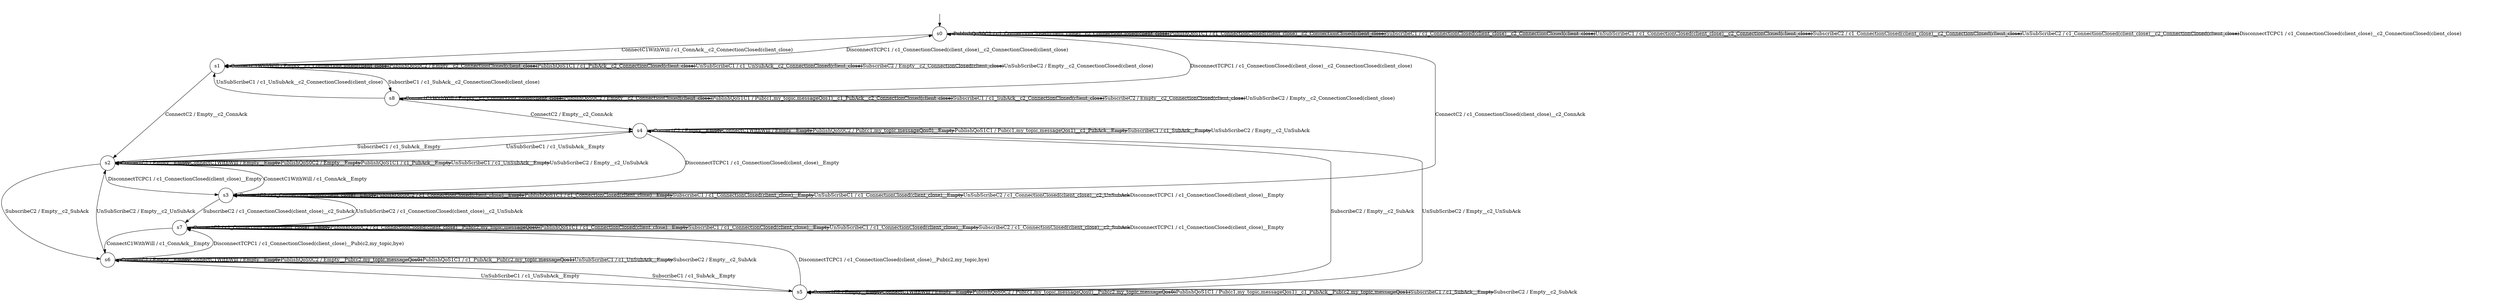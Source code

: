 digraph g {
__start0 [label="" shape="none"];

	s0 [shape="circle" label="s0"];
	s1 [shape="circle" label="s1"];
	s2 [shape="circle" label="s2"];
	s3 [shape="circle" label="s3"];
	s4 [shape="circle" label="s4"];
	s5 [shape="circle" label="s5"];
	s6 [shape="circle" label="s6"];
	s7 [shape="circle" label="s7"];
	s8 [shape="circle" label="s8"];
	s0 -> s3 [label="ConnectC2 / c1_ConnectionClosed(client_close)__c2_ConnAck"];
	s0 -> s1 [label="ConnectC1WithWill / c1_ConnAck__c2_ConnectionClosed(client_close)"];
	s0 -> s0 [label="PublishQoS0C2 / c1_ConnectionClosed(client_close)__c2_ConnectionClosed(client_close)"];
	s0 -> s0 [label="PublishQoS1C1 / c1_ConnectionClosed(client_close)__c2_ConnectionClosed(client_close)"];
	s0 -> s0 [label="SubscribeC1 / c1_ConnectionClosed(client_close)__c2_ConnectionClosed(client_close)"];
	s0 -> s0 [label="UnSubScribeC1 / c1_ConnectionClosed(client_close)__c2_ConnectionClosed(client_close)"];
	s0 -> s0 [label="SubscribeC2 / c1_ConnectionClosed(client_close)__c2_ConnectionClosed(client_close)"];
	s0 -> s0 [label="UnSubScribeC2 / c1_ConnectionClosed(client_close)__c2_ConnectionClosed(client_close)"];
	s0 -> s0 [label="DisconnectTCPC1 / c1_ConnectionClosed(client_close)__c2_ConnectionClosed(client_close)"];
	s1 -> s2 [label="ConnectC2 / Empty__c2_ConnAck"];
	s1 -> s1 [label="ConnectC1WithWill / Empty__c2_ConnectionClosed(client_close)"];
	s1 -> s1 [label="PublishQoS0C2 / Empty__c2_ConnectionClosed(client_close)"];
	s1 -> s1 [label="PublishQoS1C1 / c1_PubAck__c2_ConnectionClosed(client_close)"];
	s1 -> s8 [label="SubscribeC1 / c1_SubAck__c2_ConnectionClosed(client_close)"];
	s1 -> s1 [label="UnSubScribeC1 / c1_UnSubAck__c2_ConnectionClosed(client_close)"];
	s1 -> s1 [label="SubscribeC2 / Empty__c2_ConnectionClosed(client_close)"];
	s1 -> s1 [label="UnSubScribeC2 / Empty__c2_ConnectionClosed(client_close)"];
	s1 -> s0 [label="DisconnectTCPC1 / c1_ConnectionClosed(client_close)__c2_ConnectionClosed(client_close)"];
	s2 -> s2 [label="ConnectC2 / Empty__Empty"];
	s2 -> s2 [label="ConnectC1WithWill / Empty__Empty"];
	s2 -> s2 [label="PublishQoS0C2 / Empty__Empty"];
	s2 -> s2 [label="PublishQoS1C1 / c1_PubAck__Empty"];
	s2 -> s4 [label="SubscribeC1 / c1_SubAck__Empty"];
	s2 -> s2 [label="UnSubScribeC1 / c1_UnSubAck__Empty"];
	s2 -> s6 [label="SubscribeC2 / Empty__c2_SubAck"];
	s2 -> s2 [label="UnSubScribeC2 / Empty__c2_UnSubAck"];
	s2 -> s3 [label="DisconnectTCPC1 / c1_ConnectionClosed(client_close)__Empty"];
	s3 -> s3 [label="ConnectC2 / c1_ConnectionClosed(client_close)__Empty"];
	s3 -> s2 [label="ConnectC1WithWill / c1_ConnAck__Empty"];
	s3 -> s3 [label="PublishQoS0C2 / c1_ConnectionClosed(client_close)__Empty"];
	s3 -> s3 [label="PublishQoS1C1 / c1_ConnectionClosed(client_close)__Empty"];
	s3 -> s3 [label="SubscribeC1 / c1_ConnectionClosed(client_close)__Empty"];
	s3 -> s3 [label="UnSubScribeC1 / c1_ConnectionClosed(client_close)__Empty"];
	s3 -> s7 [label="SubscribeC2 / c1_ConnectionClosed(client_close)__c2_SubAck"];
	s3 -> s3 [label="UnSubScribeC2 / c1_ConnectionClosed(client_close)__c2_UnSubAck"];
	s3 -> s3 [label="DisconnectTCPC1 / c1_ConnectionClosed(client_close)__Empty"];
	s4 -> s4 [label="ConnectC2 / Empty__Empty"];
	s4 -> s4 [label="ConnectC1WithWill / Empty__Empty"];
	s4 -> s4 [label="PublishQoS0C2 / Pub(c1,my_topic,messageQos0)__Empty"];
	s4 -> s4 [label="PublishQoS1C1 / Pub(c1,my_topic,messageQos1)__c1_PubAck__Empty"];
	s4 -> s4 [label="SubscribeC1 / c1_SubAck__Empty"];
	s4 -> s2 [label="UnSubScribeC1 / c1_UnSubAck__Empty"];
	s4 -> s5 [label="SubscribeC2 / Empty__c2_SubAck"];
	s4 -> s4 [label="UnSubScribeC2 / Empty__c2_UnSubAck"];
	s4 -> s3 [label="DisconnectTCPC1 / c1_ConnectionClosed(client_close)__Empty"];
	s5 -> s5 [label="ConnectC2 / Empty__Empty"];
	s5 -> s5 [label="ConnectC1WithWill / Empty__Empty"];
	s5 -> s5 [label="PublishQoS0C2 / Pub(c1,my_topic,messageQos0)__Pub(c2,my_topic,messageQos0)"];
	s5 -> s5 [label="PublishQoS1C1 / Pub(c1,my_topic,messageQos1)__c1_PubAck__Pub(c2,my_topic,messageQos1)"];
	s5 -> s5 [label="SubscribeC1 / c1_SubAck__Empty"];
	s5 -> s6 [label="UnSubScribeC1 / c1_UnSubAck__Empty"];
	s5 -> s5 [label="SubscribeC2 / Empty__c2_SubAck"];
	s5 -> s4 [label="UnSubScribeC2 / Empty__c2_UnSubAck"];
	s5 -> s7 [label="DisconnectTCPC1 / c1_ConnectionClosed(client_close)__Pub(c2,my_topic,bye)"];
	s6 -> s6 [label="ConnectC2 / Empty__Empty"];
	s6 -> s6 [label="ConnectC1WithWill / Empty__Empty"];
	s6 -> s6 [label="PublishQoS0C2 / Empty__Pub(c2,my_topic,messageQos0)"];
	s6 -> s6 [label="PublishQoS1C1 / c1_PubAck__Pub(c2,my_topic,messageQos1)"];
	s6 -> s5 [label="SubscribeC1 / c1_SubAck__Empty"];
	s6 -> s6 [label="UnSubScribeC1 / c1_UnSubAck__Empty"];
	s6 -> s6 [label="SubscribeC2 / Empty__c2_SubAck"];
	s6 -> s2 [label="UnSubScribeC2 / Empty__c2_UnSubAck"];
	s6 -> s7 [label="DisconnectTCPC1 / c1_ConnectionClosed(client_close)__Pub(c2,my_topic,bye)"];
	s7 -> s7 [label="ConnectC2 / c1_ConnectionClosed(client_close)__Empty"];
	s7 -> s6 [label="ConnectC1WithWill / c1_ConnAck__Empty"];
	s7 -> s7 [label="PublishQoS0C2 / c1_ConnectionClosed(client_close)__Pub(c2,my_topic,messageQos0)"];
	s7 -> s7 [label="PublishQoS1C1 / c1_ConnectionClosed(client_close)__Empty"];
	s7 -> s7 [label="SubscribeC1 / c1_ConnectionClosed(client_close)__Empty"];
	s7 -> s7 [label="UnSubScribeC1 / c1_ConnectionClosed(client_close)__Empty"];
	s7 -> s7 [label="SubscribeC2 / c1_ConnectionClosed(client_close)__c2_SubAck"];
	s7 -> s3 [label="UnSubScribeC2 / c1_ConnectionClosed(client_close)__c2_UnSubAck"];
	s7 -> s7 [label="DisconnectTCPC1 / c1_ConnectionClosed(client_close)__Empty"];
	s8 -> s4 [label="ConnectC2 / Empty__c2_ConnAck"];
	s8 -> s8 [label="ConnectC1WithWill / Empty__c2_ConnectionClosed(client_close)"];
	s8 -> s8 [label="PublishQoS0C2 / Empty__c2_ConnectionClosed(client_close)"];
	s8 -> s8 [label="PublishQoS1C1 / Pub(c1,my_topic,messageQos1)__c1_PubAck__c2_ConnectionClosed(client_close)"];
	s8 -> s8 [label="SubscribeC1 / c1_SubAck__c2_ConnectionClosed(client_close)"];
	s8 -> s1 [label="UnSubScribeC1 / c1_UnSubAck__c2_ConnectionClosed(client_close)"];
	s8 -> s8 [label="SubscribeC2 / Empty__c2_ConnectionClosed(client_close)"];
	s8 -> s8 [label="UnSubScribeC2 / Empty__c2_ConnectionClosed(client_close)"];
	s8 -> s0 [label="DisconnectTCPC1 / c1_ConnectionClosed(client_close)__c2_ConnectionClosed(client_close)"];

__start0 -> s0;
}
